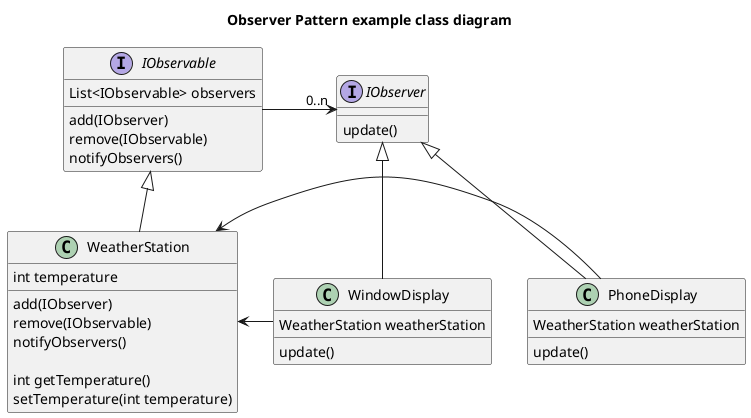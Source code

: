 @startuml Observer Pattern example class diagram
title Observer Pattern example class diagram
interface IObservable {
    List<IObservable> observers
    
    add(IObserver)
    remove(IObservable)
    notifyObservers()
}

interface IObserver {
    update()
}

class WeatherStation {
    int temperature

    add(IObserver)
    remove(IObservable)
    notifyObservers()

    int getTemperature()
    setTemperature(int temperature)
}

class PhoneDisplay {
    WeatherStation weatherStation
    update()
}

class WindowDisplay {
    WeatherStation weatherStation
    update()
}

IObservable -> "0..n" IObserver
IObservable <|-- WeatherStation
IObserver <|-- PhoneDisplay
WeatherStation <- PhoneDisplay
IObserver <|-- WindowDisplay
WeatherStation <- WindowDisplay
@enduml